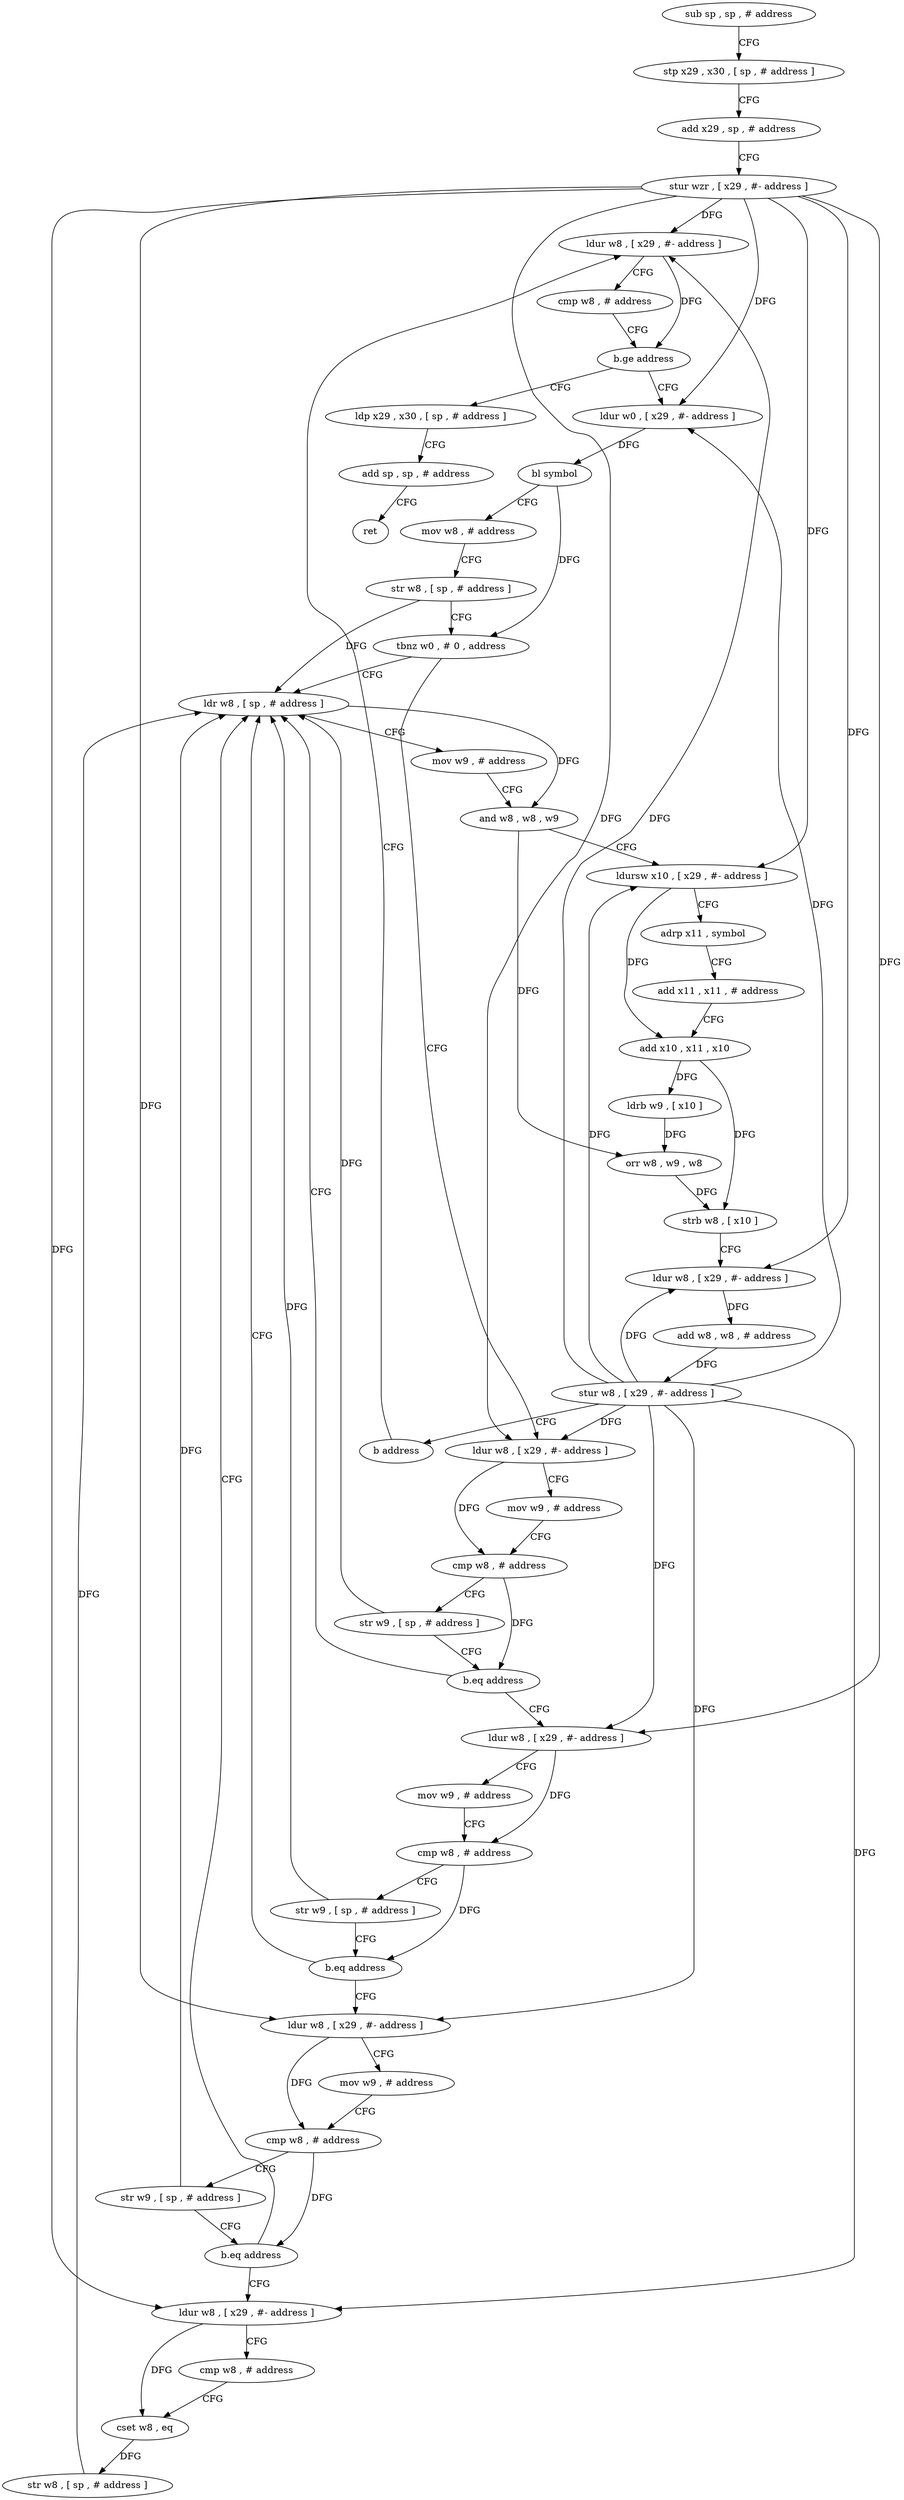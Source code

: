 digraph "func" {
"4215248" [label = "sub sp , sp , # address" ]
"4215252" [label = "stp x29 , x30 , [ sp , # address ]" ]
"4215256" [label = "add x29 , sp , # address" ]
"4215260" [label = "stur wzr , [ x29 , #- address ]" ]
"4215264" [label = "ldur w8 , [ x29 , #- address ]" ]
"4215428" [label = "ldp x29 , x30 , [ sp , # address ]" ]
"4215432" [label = "add sp , sp , # address" ]
"4215436" [label = "ret" ]
"4215276" [label = "ldur w0 , [ x29 , #- address ]" ]
"4215280" [label = "bl symbol" ]
"4215284" [label = "mov w8 , # address" ]
"4215288" [label = "str w8 , [ sp , # address ]" ]
"4215292" [label = "tbnz w0 , # 0 , address" ]
"4215372" [label = "ldr w8 , [ sp , # address ]" ]
"4215296" [label = "ldur w8 , [ x29 , #- address ]" ]
"4215376" [label = "mov w9 , # address" ]
"4215380" [label = "and w8 , w8 , w9" ]
"4215384" [label = "ldursw x10 , [ x29 , #- address ]" ]
"4215388" [label = "adrp x11 , symbol" ]
"4215392" [label = "add x11 , x11 , # address" ]
"4215396" [label = "add x10 , x11 , x10" ]
"4215400" [label = "ldrb w9 , [ x10 ]" ]
"4215404" [label = "orr w8 , w9 , w8" ]
"4215408" [label = "strb w8 , [ x10 ]" ]
"4215412" [label = "ldur w8 , [ x29 , #- address ]" ]
"4215416" [label = "add w8 , w8 , # address" ]
"4215420" [label = "stur w8 , [ x29 , #- address ]" ]
"4215424" [label = "b address" ]
"4215300" [label = "mov w9 , # address" ]
"4215304" [label = "cmp w8 , # address" ]
"4215308" [label = "str w9 , [ sp , # address ]" ]
"4215312" [label = "b.eq address" ]
"4215316" [label = "ldur w8 , [ x29 , #- address ]" ]
"4215268" [label = "cmp w8 , # address" ]
"4215272" [label = "b.ge address" ]
"4215320" [label = "mov w9 , # address" ]
"4215324" [label = "cmp w8 , # address" ]
"4215328" [label = "str w9 , [ sp , # address ]" ]
"4215332" [label = "b.eq address" ]
"4215336" [label = "ldur w8 , [ x29 , #- address ]" ]
"4215340" [label = "mov w9 , # address" ]
"4215344" [label = "cmp w8 , # address" ]
"4215348" [label = "str w9 , [ sp , # address ]" ]
"4215352" [label = "b.eq address" ]
"4215356" [label = "ldur w8 , [ x29 , #- address ]" ]
"4215360" [label = "cmp w8 , # address" ]
"4215364" [label = "cset w8 , eq" ]
"4215368" [label = "str w8 , [ sp , # address ]" ]
"4215248" -> "4215252" [ label = "CFG" ]
"4215252" -> "4215256" [ label = "CFG" ]
"4215256" -> "4215260" [ label = "CFG" ]
"4215260" -> "4215264" [ label = "DFG" ]
"4215260" -> "4215276" [ label = "DFG" ]
"4215260" -> "4215384" [ label = "DFG" ]
"4215260" -> "4215412" [ label = "DFG" ]
"4215260" -> "4215296" [ label = "DFG" ]
"4215260" -> "4215316" [ label = "DFG" ]
"4215260" -> "4215336" [ label = "DFG" ]
"4215260" -> "4215356" [ label = "DFG" ]
"4215264" -> "4215268" [ label = "CFG" ]
"4215264" -> "4215272" [ label = "DFG" ]
"4215428" -> "4215432" [ label = "CFG" ]
"4215432" -> "4215436" [ label = "CFG" ]
"4215276" -> "4215280" [ label = "DFG" ]
"4215280" -> "4215284" [ label = "CFG" ]
"4215280" -> "4215292" [ label = "DFG" ]
"4215284" -> "4215288" [ label = "CFG" ]
"4215288" -> "4215292" [ label = "CFG" ]
"4215288" -> "4215372" [ label = "DFG" ]
"4215292" -> "4215372" [ label = "CFG" ]
"4215292" -> "4215296" [ label = "CFG" ]
"4215372" -> "4215376" [ label = "CFG" ]
"4215372" -> "4215380" [ label = "DFG" ]
"4215296" -> "4215300" [ label = "CFG" ]
"4215296" -> "4215304" [ label = "DFG" ]
"4215376" -> "4215380" [ label = "CFG" ]
"4215380" -> "4215384" [ label = "CFG" ]
"4215380" -> "4215404" [ label = "DFG" ]
"4215384" -> "4215388" [ label = "CFG" ]
"4215384" -> "4215396" [ label = "DFG" ]
"4215388" -> "4215392" [ label = "CFG" ]
"4215392" -> "4215396" [ label = "CFG" ]
"4215396" -> "4215400" [ label = "DFG" ]
"4215396" -> "4215408" [ label = "DFG" ]
"4215400" -> "4215404" [ label = "DFG" ]
"4215404" -> "4215408" [ label = "DFG" ]
"4215408" -> "4215412" [ label = "CFG" ]
"4215412" -> "4215416" [ label = "DFG" ]
"4215416" -> "4215420" [ label = "DFG" ]
"4215420" -> "4215424" [ label = "CFG" ]
"4215420" -> "4215264" [ label = "DFG" ]
"4215420" -> "4215276" [ label = "DFG" ]
"4215420" -> "4215384" [ label = "DFG" ]
"4215420" -> "4215412" [ label = "DFG" ]
"4215420" -> "4215296" [ label = "DFG" ]
"4215420" -> "4215316" [ label = "DFG" ]
"4215420" -> "4215336" [ label = "DFG" ]
"4215420" -> "4215356" [ label = "DFG" ]
"4215424" -> "4215264" [ label = "CFG" ]
"4215300" -> "4215304" [ label = "CFG" ]
"4215304" -> "4215308" [ label = "CFG" ]
"4215304" -> "4215312" [ label = "DFG" ]
"4215308" -> "4215312" [ label = "CFG" ]
"4215308" -> "4215372" [ label = "DFG" ]
"4215312" -> "4215372" [ label = "CFG" ]
"4215312" -> "4215316" [ label = "CFG" ]
"4215316" -> "4215320" [ label = "CFG" ]
"4215316" -> "4215324" [ label = "DFG" ]
"4215268" -> "4215272" [ label = "CFG" ]
"4215272" -> "4215428" [ label = "CFG" ]
"4215272" -> "4215276" [ label = "CFG" ]
"4215320" -> "4215324" [ label = "CFG" ]
"4215324" -> "4215328" [ label = "CFG" ]
"4215324" -> "4215332" [ label = "DFG" ]
"4215328" -> "4215332" [ label = "CFG" ]
"4215328" -> "4215372" [ label = "DFG" ]
"4215332" -> "4215372" [ label = "CFG" ]
"4215332" -> "4215336" [ label = "CFG" ]
"4215336" -> "4215340" [ label = "CFG" ]
"4215336" -> "4215344" [ label = "DFG" ]
"4215340" -> "4215344" [ label = "CFG" ]
"4215344" -> "4215348" [ label = "CFG" ]
"4215344" -> "4215352" [ label = "DFG" ]
"4215348" -> "4215352" [ label = "CFG" ]
"4215348" -> "4215372" [ label = "DFG" ]
"4215352" -> "4215372" [ label = "CFG" ]
"4215352" -> "4215356" [ label = "CFG" ]
"4215356" -> "4215360" [ label = "CFG" ]
"4215356" -> "4215364" [ label = "DFG" ]
"4215360" -> "4215364" [ label = "CFG" ]
"4215364" -> "4215368" [ label = "DFG" ]
"4215368" -> "4215372" [ label = "DFG" ]
}
